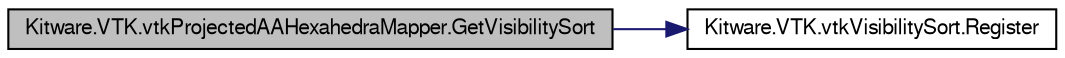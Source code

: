 digraph G
{
  bgcolor="transparent";
  edge [fontname="FreeSans",fontsize="10",labelfontname="FreeSans",labelfontsize="10"];
  node [fontname="FreeSans",fontsize="10",shape=record];
  rankdir="LR";
  Node1 [label="Kitware.VTK.vtkProjectedAAHexahedraMapper.GetVisibilitySort",height=0.2,width=0.4,color="black", fillcolor="grey75", style="filled" fontcolor="black"];
  Node1 -> Node2 [color="midnightblue",fontsize="10",style="solid",fontname="FreeSans"];
  Node2 [label="Kitware.VTK.vtkVisibilitySort.Register",height=0.2,width=0.4,color="black",URL="$class_kitware_1_1_v_t_k_1_1vtk_visibility_sort.html#aec0d15eeb245ee517041d18c30c458e1",tooltip="Overwritten to enable garbage collection."];
}
